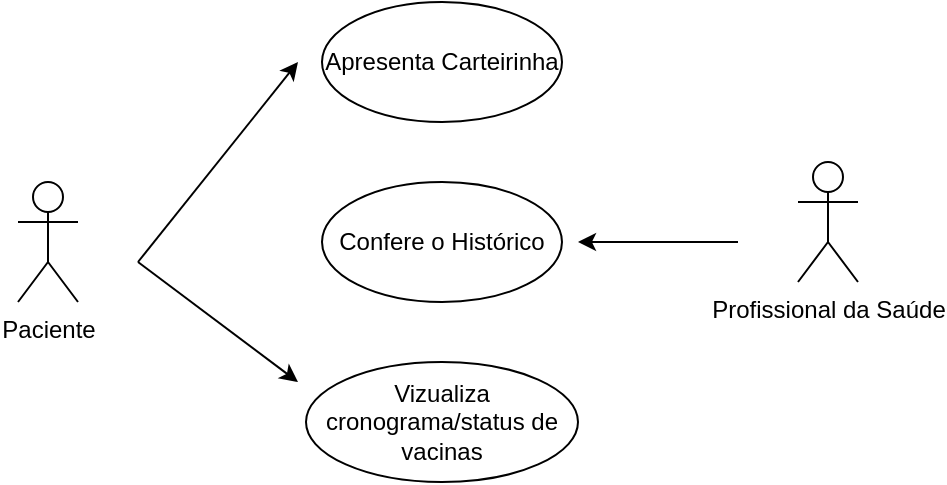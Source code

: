 <mxfile version="24.0.6" type="device">
  <diagram name="Página-1" id="o1s77WLsq7fXBRaIBefV">
    <mxGraphModel dx="1434" dy="782" grid="1" gridSize="10" guides="1" tooltips="1" connect="1" arrows="1" fold="1" page="1" pageScale="1" pageWidth="827" pageHeight="1169" math="0" shadow="0">
      <root>
        <mxCell id="0" />
        <mxCell id="1" parent="0" />
        <mxCell id="_dG5enmDSsdNhGn3Qrnr-1" value="Paciente" style="shape=umlActor;verticalLabelPosition=bottom;verticalAlign=top;html=1;outlineConnect=0;" vertex="1" parent="1">
          <mxGeometry x="150" y="460" width="30" height="60" as="geometry" />
        </mxCell>
        <mxCell id="_dG5enmDSsdNhGn3Qrnr-2" value="Profissional da Saúde" style="shape=umlActor;verticalLabelPosition=bottom;verticalAlign=top;html=1;outlineConnect=0;" vertex="1" parent="1">
          <mxGeometry x="540" y="450" width="30" height="60" as="geometry" />
        </mxCell>
        <mxCell id="_dG5enmDSsdNhGn3Qrnr-5" value="Apresenta Carteirinha" style="ellipse;whiteSpace=wrap;html=1;" vertex="1" parent="1">
          <mxGeometry x="302" y="370" width="120" height="60" as="geometry" />
        </mxCell>
        <mxCell id="_dG5enmDSsdNhGn3Qrnr-7" value="Confere o Histórico" style="ellipse;whiteSpace=wrap;html=1;" vertex="1" parent="1">
          <mxGeometry x="302" y="460" width="120" height="60" as="geometry" />
        </mxCell>
        <mxCell id="_dG5enmDSsdNhGn3Qrnr-8" value="Vizualiza cronograma/status de vacinas" style="ellipse;whiteSpace=wrap;html=1;" vertex="1" parent="1">
          <mxGeometry x="294" y="550" width="136" height="60" as="geometry" />
        </mxCell>
        <mxCell id="_dG5enmDSsdNhGn3Qrnr-12" value="" style="endArrow=classic;html=1;rounded=0;" edge="1" parent="1">
          <mxGeometry width="50" height="50" relative="1" as="geometry">
            <mxPoint x="210" y="500" as="sourcePoint" />
            <mxPoint x="290" y="400" as="targetPoint" />
          </mxGeometry>
        </mxCell>
        <mxCell id="_dG5enmDSsdNhGn3Qrnr-14" value="" style="endArrow=classic;html=1;rounded=0;" edge="1" parent="1">
          <mxGeometry width="50" height="50" relative="1" as="geometry">
            <mxPoint x="210" y="500" as="sourcePoint" />
            <mxPoint x="290" y="560" as="targetPoint" />
          </mxGeometry>
        </mxCell>
        <mxCell id="_dG5enmDSsdNhGn3Qrnr-15" value="" style="endArrow=classic;html=1;rounded=0;" edge="1" parent="1">
          <mxGeometry width="50" height="50" relative="1" as="geometry">
            <mxPoint x="510" y="490" as="sourcePoint" />
            <mxPoint x="430" y="490" as="targetPoint" />
          </mxGeometry>
        </mxCell>
      </root>
    </mxGraphModel>
  </diagram>
</mxfile>
